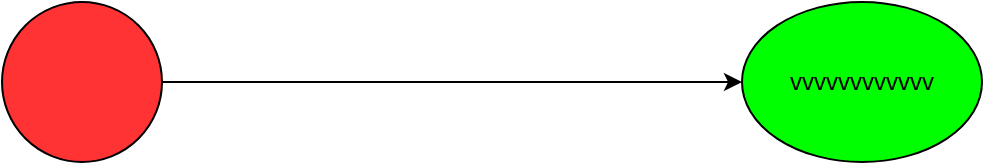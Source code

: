 <mxfile version="10.6.7" type="github"><diagram id="89MINYLntJLl_uCmJ4uT" name="Page-1"><mxGraphModel dx="767" dy="430" grid="1" gridSize="10" guides="1" tooltips="1" connect="1" arrows="1" fold="1" page="1" pageScale="1" pageWidth="827" pageHeight="1169" math="0" shadow="0"><root><mxCell id="0"/><mxCell id="1" parent="0"/><mxCell id="VJcQOfKpKjz8j36QK4Qy-3" style="edgeStyle=orthogonalEdgeStyle;rounded=0;orthogonalLoop=1;jettySize=auto;html=1;" parent="1" source="VJcQOfKpKjz8j36QK4Qy-1" target="VJcQOfKpKjz8j36QK4Qy-2" edge="1"><mxGeometry relative="1" as="geometry"/></mxCell><mxCell id="VJcQOfKpKjz8j36QK4Qy-1" value="" style="ellipse;whiteSpace=wrap;html=1;aspect=fixed;fillColor=#FF3333;" parent="1" vertex="1"><mxGeometry x="60" y="100" width="80" height="80" as="geometry"/></mxCell><mxCell id="VJcQOfKpKjz8j36QK4Qy-2" value="vvvvvvvvvvvv" style="ellipse;whiteSpace=wrap;html=1;fillColor=#00FF00;" parent="1" vertex="1"><mxGeometry x="430" y="100" width="120" height="80" as="geometry"/></mxCell></root></mxGraphModel></diagram></mxfile>
